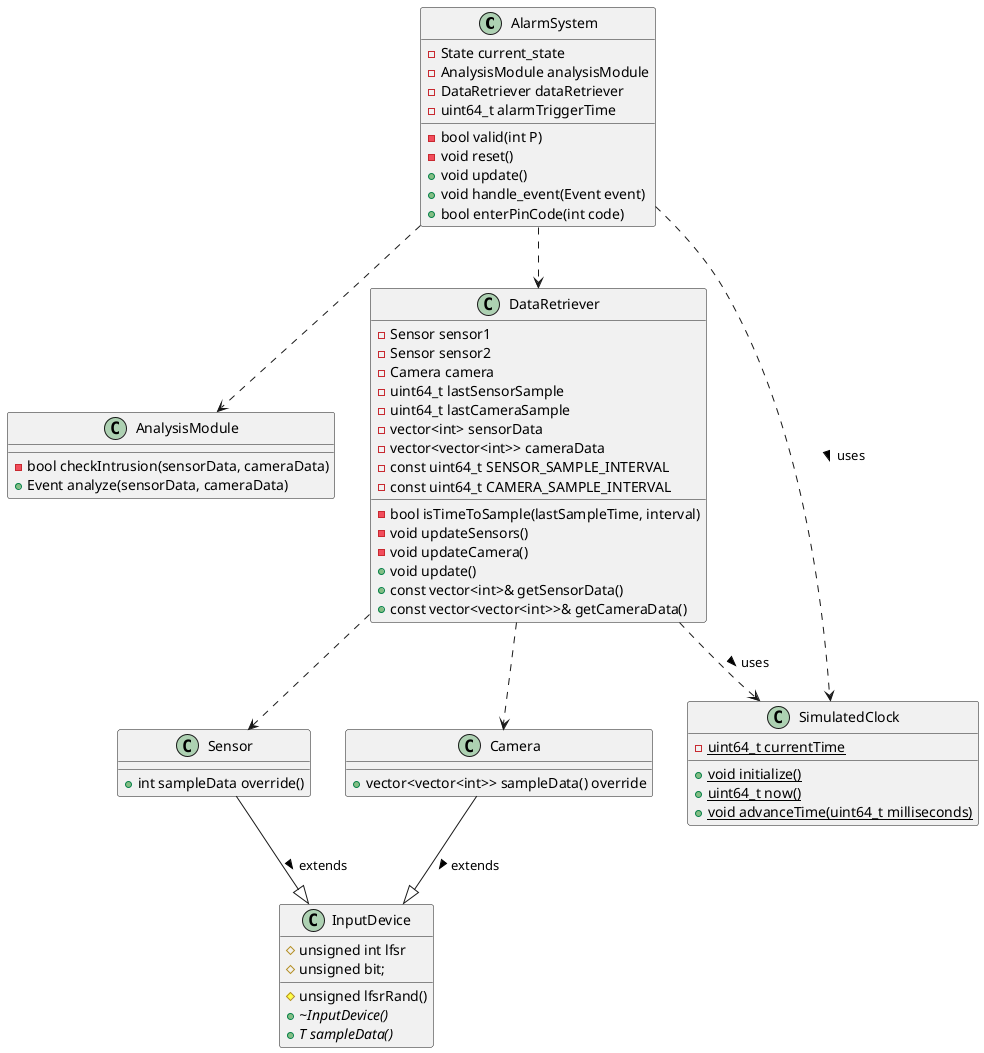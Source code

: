 @startuml Class Diagram
class AlarmSystem {
    -State current_state
    -AnalysisModule analysisModule
    -DataRetriever dataRetriever
    -uint64_t alarmTriggerTime
    -bool valid(int P)
    -void reset()
    +void update()
    +void handle_event(Event event)
    +bool enterPinCode(int code)

}
class AnalysisModule {
    -bool checkIntrusion(sensorData, cameraData)
    +Event analyze(sensorData, cameraData)
}
class DataRetriever {
    -Sensor sensor1
    -Sensor sensor2
    -Camera camera
    -uint64_t lastSensorSample
    -uint64_t lastCameraSample
    -vector<int> sensorData
    -vector<vector<int>> cameraData
    -const uint64_t SENSOR_SAMPLE_INTERVAL
    -const uint64_t CAMERA_SAMPLE_INTERVAL
    -bool isTimeToSample(lastSampleTime, interval)
    -void updateSensors()
    -void updateCamera()
    +void update()
    +const vector<int>& getSensorData()
    +const vector<vector<int>>& getCameraData()
}
class InputDevice {
    #unsigned int lfsr
    #unsigned bit;
    #unsigned lfsrRand()
    {abstract}+~InputDevice()
    {abstract}+T sampleData()
}
class Sensor {
    +int sampleData override()
}
class Camera {
    +vector<vector<int>> sampleData() override
}
class SimulatedClock {
    {static}-uint64_t currentTime
    {static}+void initialize()
    {static}+uint64_t now()
    {static}+void advanceTime(uint64_t milliseconds)
}

'Relations
AlarmSystem ..> AnalysisModule
AlarmSystem ..> DataRetriever 
AlarmSystem ..> SimulatedClock : uses >
DataRetriever ..> Sensor 
DataRetriever ..> Camera 
DataRetriever ..> SimulatedClock : uses >
Sensor --|> InputDevice : extends >
Camera --|> InputDevice : extends >

@enduml
